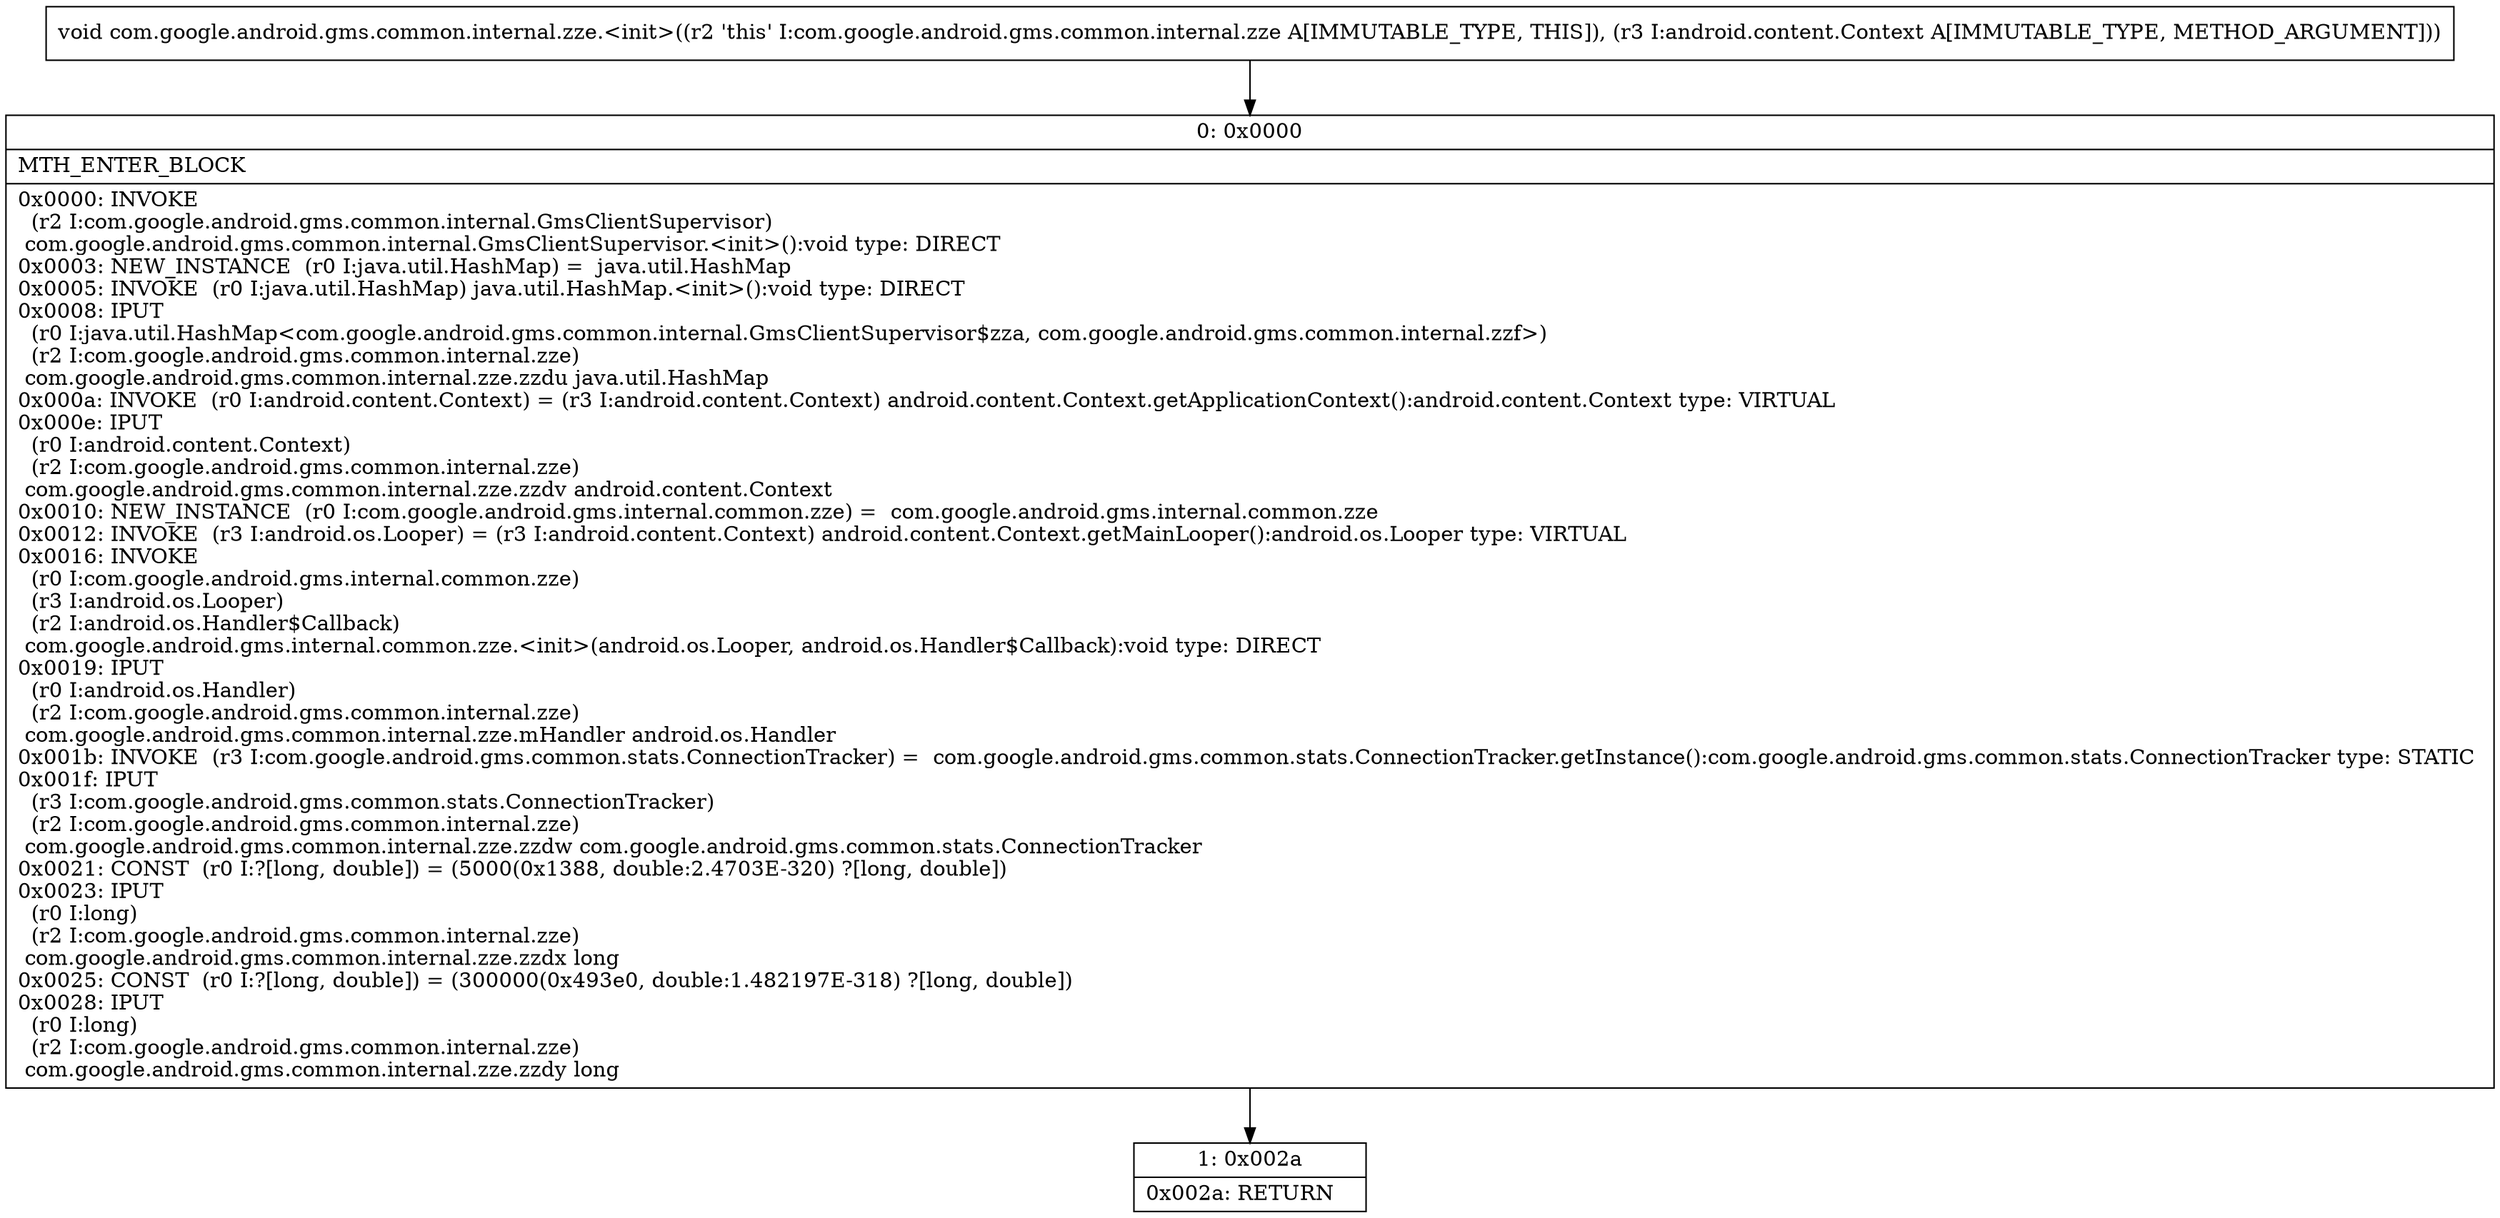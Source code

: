 digraph "CFG forcom.google.android.gms.common.internal.zze.\<init\>(Landroid\/content\/Context;)V" {
Node_0 [shape=record,label="{0\:\ 0x0000|MTH_ENTER_BLOCK\l|0x0000: INVOKE  \l  (r2 I:com.google.android.gms.common.internal.GmsClientSupervisor)\l com.google.android.gms.common.internal.GmsClientSupervisor.\<init\>():void type: DIRECT \l0x0003: NEW_INSTANCE  (r0 I:java.util.HashMap) =  java.util.HashMap \l0x0005: INVOKE  (r0 I:java.util.HashMap) java.util.HashMap.\<init\>():void type: DIRECT \l0x0008: IPUT  \l  (r0 I:java.util.HashMap\<com.google.android.gms.common.internal.GmsClientSupervisor$zza, com.google.android.gms.common.internal.zzf\>)\l  (r2 I:com.google.android.gms.common.internal.zze)\l com.google.android.gms.common.internal.zze.zzdu java.util.HashMap \l0x000a: INVOKE  (r0 I:android.content.Context) = (r3 I:android.content.Context) android.content.Context.getApplicationContext():android.content.Context type: VIRTUAL \l0x000e: IPUT  \l  (r0 I:android.content.Context)\l  (r2 I:com.google.android.gms.common.internal.zze)\l com.google.android.gms.common.internal.zze.zzdv android.content.Context \l0x0010: NEW_INSTANCE  (r0 I:com.google.android.gms.internal.common.zze) =  com.google.android.gms.internal.common.zze \l0x0012: INVOKE  (r3 I:android.os.Looper) = (r3 I:android.content.Context) android.content.Context.getMainLooper():android.os.Looper type: VIRTUAL \l0x0016: INVOKE  \l  (r0 I:com.google.android.gms.internal.common.zze)\l  (r3 I:android.os.Looper)\l  (r2 I:android.os.Handler$Callback)\l com.google.android.gms.internal.common.zze.\<init\>(android.os.Looper, android.os.Handler$Callback):void type: DIRECT \l0x0019: IPUT  \l  (r0 I:android.os.Handler)\l  (r2 I:com.google.android.gms.common.internal.zze)\l com.google.android.gms.common.internal.zze.mHandler android.os.Handler \l0x001b: INVOKE  (r3 I:com.google.android.gms.common.stats.ConnectionTracker) =  com.google.android.gms.common.stats.ConnectionTracker.getInstance():com.google.android.gms.common.stats.ConnectionTracker type: STATIC \l0x001f: IPUT  \l  (r3 I:com.google.android.gms.common.stats.ConnectionTracker)\l  (r2 I:com.google.android.gms.common.internal.zze)\l com.google.android.gms.common.internal.zze.zzdw com.google.android.gms.common.stats.ConnectionTracker \l0x0021: CONST  (r0 I:?[long, double]) = (5000(0x1388, double:2.4703E\-320) ?[long, double]) \l0x0023: IPUT  \l  (r0 I:long)\l  (r2 I:com.google.android.gms.common.internal.zze)\l com.google.android.gms.common.internal.zze.zzdx long \l0x0025: CONST  (r0 I:?[long, double]) = (300000(0x493e0, double:1.482197E\-318) ?[long, double]) \l0x0028: IPUT  \l  (r0 I:long)\l  (r2 I:com.google.android.gms.common.internal.zze)\l com.google.android.gms.common.internal.zze.zzdy long \l}"];
Node_1 [shape=record,label="{1\:\ 0x002a|0x002a: RETURN   \l}"];
MethodNode[shape=record,label="{void com.google.android.gms.common.internal.zze.\<init\>((r2 'this' I:com.google.android.gms.common.internal.zze A[IMMUTABLE_TYPE, THIS]), (r3 I:android.content.Context A[IMMUTABLE_TYPE, METHOD_ARGUMENT])) }"];
MethodNode -> Node_0;
Node_0 -> Node_1;
}

